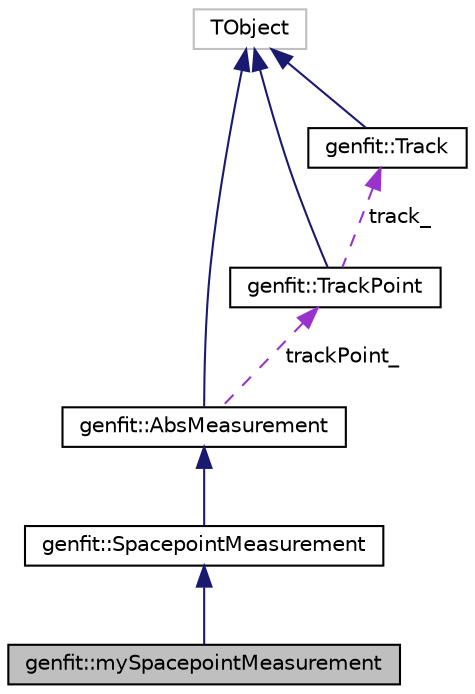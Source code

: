 digraph "genfit::mySpacepointMeasurement"
{
 // LATEX_PDF_SIZE
  edge [fontname="Helvetica",fontsize="10",labelfontname="Helvetica",labelfontsize="10"];
  node [fontname="Helvetica",fontsize="10",shape=record];
  Node1 [label="genfit::mySpacepointMeasurement",height=0.2,width=0.4,color="black", fillcolor="grey75", style="filled", fontcolor="black",tooltip="Example class for a spacepoint measurement which can be created from mySpacepointDetectorHit via the ..."];
  Node2 -> Node1 [dir="back",color="midnightblue",fontsize="10",style="solid",fontname="Helvetica"];
  Node2 [label="genfit::SpacepointMeasurement",height=0.2,width=0.4,color="black", fillcolor="white", style="filled",URL="$classgenfit_1_1SpacepointMeasurement.html",tooltip="Class for measurements implementing a space point hit geometry."];
  Node3 -> Node2 [dir="back",color="midnightblue",fontsize="10",style="solid",fontname="Helvetica"];
  Node3 [label="genfit::AbsMeasurement",height=0.2,width=0.4,color="black", fillcolor="white", style="filled",URL="$classgenfit_1_1AbsMeasurement.html",tooltip="Contains the measurement and covariance in raw detector coordinates."];
  Node4 -> Node3 [dir="back",color="midnightblue",fontsize="10",style="solid",fontname="Helvetica"];
  Node4 [label="TObject",height=0.2,width=0.4,color="grey75", fillcolor="white", style="filled",tooltip=" "];
  Node5 -> Node3 [dir="back",color="darkorchid3",fontsize="10",style="dashed",label=" trackPoint_" ,fontname="Helvetica"];
  Node5 [label="genfit::TrackPoint",height=0.2,width=0.4,color="black", fillcolor="white", style="filled",URL="$classgenfit_1_1TrackPoint.html",tooltip="Object containing AbsMeasurement and AbsFitterInfo objects."];
  Node4 -> Node5 [dir="back",color="midnightblue",fontsize="10",style="solid",fontname="Helvetica"];
  Node6 -> Node5 [dir="back",color="darkorchid3",fontsize="10",style="dashed",label=" track_" ,fontname="Helvetica"];
  Node6 [label="genfit::Track",height=0.2,width=0.4,color="black", fillcolor="white", style="filled",URL="$classgenfit_1_1Track.html",tooltip="Collection of TrackPoint objects, AbsTrackRep objects and FitStatus objects."];
  Node4 -> Node6 [dir="back",color="midnightblue",fontsize="10",style="solid",fontname="Helvetica"];
}
